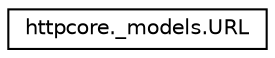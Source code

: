 digraph "Graphical Class Hierarchy"
{
 // LATEX_PDF_SIZE
  edge [fontname="Helvetica",fontsize="10",labelfontname="Helvetica",labelfontsize="10"];
  node [fontname="Helvetica",fontsize="10",shape=record];
  rankdir="LR";
  Node0 [label="httpcore._models.URL",height=0.2,width=0.4,color="black", fillcolor="white", style="filled",URL="$classhttpcore_1_1__models_1_1URL.html",tooltip=" "];
}

